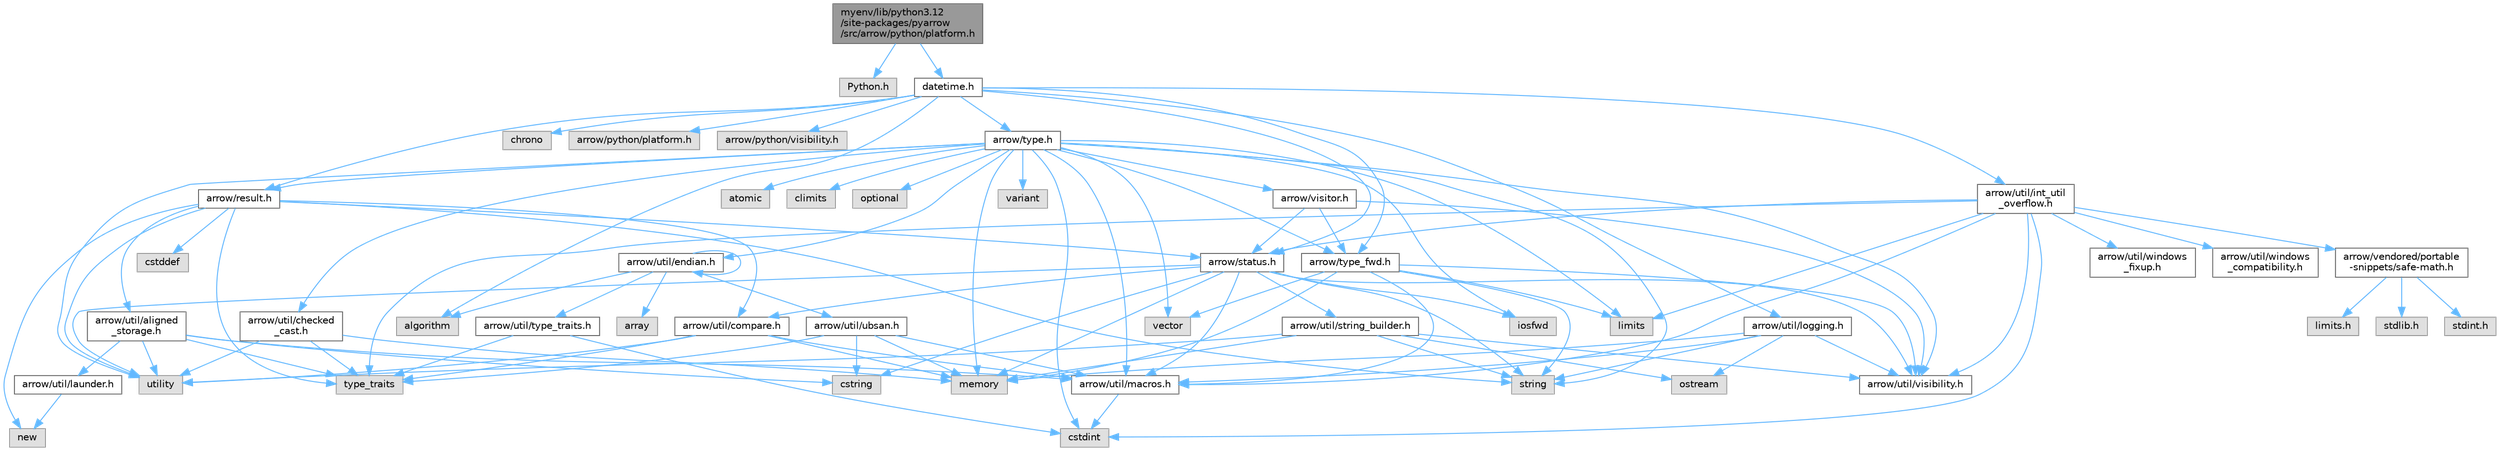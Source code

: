 digraph "myenv/lib/python3.12/site-packages/pyarrow/src/arrow/python/platform.h"
{
 // LATEX_PDF_SIZE
  bgcolor="transparent";
  edge [fontname=Helvetica,fontsize=10,labelfontname=Helvetica,labelfontsize=10];
  node [fontname=Helvetica,fontsize=10,shape=box,height=0.2,width=0.4];
  Node1 [id="Node000001",label="myenv/lib/python3.12\l/site-packages/pyarrow\l/src/arrow/python/platform.h",height=0.2,width=0.4,color="gray40", fillcolor="grey60", style="filled", fontcolor="black",tooltip=" "];
  Node1 -> Node2 [id="edge1_Node000001_Node000002",color="steelblue1",style="solid",tooltip=" "];
  Node2 [id="Node000002",label="Python.h",height=0.2,width=0.4,color="grey60", fillcolor="#E0E0E0", style="filled",tooltip=" "];
  Node1 -> Node3 [id="edge2_Node000001_Node000003",color="steelblue1",style="solid",tooltip=" "];
  Node3 [id="Node000003",label="datetime.h",height=0.2,width=0.4,color="grey40", fillcolor="white", style="filled",URL="$src_2arrow_2python_2datetime_8h.html",tooltip=" "];
  Node3 -> Node4 [id="edge3_Node000003_Node000004",color="steelblue1",style="solid",tooltip=" "];
  Node4 [id="Node000004",label="algorithm",height=0.2,width=0.4,color="grey60", fillcolor="#E0E0E0", style="filled",tooltip=" "];
  Node3 -> Node5 [id="edge4_Node000003_Node000005",color="steelblue1",style="solid",tooltip=" "];
  Node5 [id="Node000005",label="chrono",height=0.2,width=0.4,color="grey60", fillcolor="#E0E0E0", style="filled",tooltip=" "];
  Node3 -> Node6 [id="edge5_Node000003_Node000006",color="steelblue1",style="solid",tooltip=" "];
  Node6 [id="Node000006",label="arrow/python/platform.h",height=0.2,width=0.4,color="grey60", fillcolor="#E0E0E0", style="filled",tooltip=" "];
  Node3 -> Node7 [id="edge6_Node000003_Node000007",color="steelblue1",style="solid",tooltip=" "];
  Node7 [id="Node000007",label="arrow/python/visibility.h",height=0.2,width=0.4,color="grey60", fillcolor="#E0E0E0", style="filled",tooltip=" "];
  Node3 -> Node8 [id="edge7_Node000003_Node000008",color="steelblue1",style="solid",tooltip=" "];
  Node8 [id="Node000008",label="arrow/result.h",height=0.2,width=0.4,color="grey40", fillcolor="white", style="filled",URL="$result_8h.html",tooltip=" "];
  Node8 -> Node9 [id="edge8_Node000008_Node000009",color="steelblue1",style="solid",tooltip=" "];
  Node9 [id="Node000009",label="cstddef",height=0.2,width=0.4,color="grey60", fillcolor="#E0E0E0", style="filled",tooltip=" "];
  Node8 -> Node10 [id="edge9_Node000008_Node000010",color="steelblue1",style="solid",tooltip=" "];
  Node10 [id="Node000010",label="new",height=0.2,width=0.4,color="grey60", fillcolor="#E0E0E0", style="filled",tooltip=" "];
  Node8 -> Node11 [id="edge10_Node000008_Node000011",color="steelblue1",style="solid",tooltip=" "];
  Node11 [id="Node000011",label="string",height=0.2,width=0.4,color="grey60", fillcolor="#E0E0E0", style="filled",tooltip=" "];
  Node8 -> Node12 [id="edge11_Node000008_Node000012",color="steelblue1",style="solid",tooltip=" "];
  Node12 [id="Node000012",label="type_traits",height=0.2,width=0.4,color="grey60", fillcolor="#E0E0E0", style="filled",tooltip=" "];
  Node8 -> Node13 [id="edge12_Node000008_Node000013",color="steelblue1",style="solid",tooltip=" "];
  Node13 [id="Node000013",label="utility",height=0.2,width=0.4,color="grey60", fillcolor="#E0E0E0", style="filled",tooltip=" "];
  Node8 -> Node14 [id="edge13_Node000008_Node000014",color="steelblue1",style="solid",tooltip=" "];
  Node14 [id="Node000014",label="arrow/status.h",height=0.2,width=0.4,color="grey40", fillcolor="white", style="filled",URL="$status_8h.html",tooltip=" "];
  Node14 -> Node15 [id="edge14_Node000014_Node000015",color="steelblue1",style="solid",tooltip=" "];
  Node15 [id="Node000015",label="cstring",height=0.2,width=0.4,color="grey60", fillcolor="#E0E0E0", style="filled",tooltip=" "];
  Node14 -> Node16 [id="edge15_Node000014_Node000016",color="steelblue1",style="solid",tooltip=" "];
  Node16 [id="Node000016",label="iosfwd",height=0.2,width=0.4,color="grey60", fillcolor="#E0E0E0", style="filled",tooltip=" "];
  Node14 -> Node17 [id="edge16_Node000014_Node000017",color="steelblue1",style="solid",tooltip=" "];
  Node17 [id="Node000017",label="memory",height=0.2,width=0.4,color="grey60", fillcolor="#E0E0E0", style="filled",tooltip=" "];
  Node14 -> Node11 [id="edge17_Node000014_Node000011",color="steelblue1",style="solid",tooltip=" "];
  Node14 -> Node13 [id="edge18_Node000014_Node000013",color="steelblue1",style="solid",tooltip=" "];
  Node14 -> Node18 [id="edge19_Node000014_Node000018",color="steelblue1",style="solid",tooltip=" "];
  Node18 [id="Node000018",label="arrow/util/compare.h",height=0.2,width=0.4,color="grey40", fillcolor="white", style="filled",URL="$util_2compare_8h.html",tooltip=" "];
  Node18 -> Node17 [id="edge20_Node000018_Node000017",color="steelblue1",style="solid",tooltip=" "];
  Node18 -> Node12 [id="edge21_Node000018_Node000012",color="steelblue1",style="solid",tooltip=" "];
  Node18 -> Node13 [id="edge22_Node000018_Node000013",color="steelblue1",style="solid",tooltip=" "];
  Node18 -> Node19 [id="edge23_Node000018_Node000019",color="steelblue1",style="solid",tooltip=" "];
  Node19 [id="Node000019",label="arrow/util/macros.h",height=0.2,width=0.4,color="grey40", fillcolor="white", style="filled",URL="$macros_8h.html",tooltip=" "];
  Node19 -> Node20 [id="edge24_Node000019_Node000020",color="steelblue1",style="solid",tooltip=" "];
  Node20 [id="Node000020",label="cstdint",height=0.2,width=0.4,color="grey60", fillcolor="#E0E0E0", style="filled",tooltip=" "];
  Node14 -> Node19 [id="edge25_Node000014_Node000019",color="steelblue1",style="solid",tooltip=" "];
  Node14 -> Node21 [id="edge26_Node000014_Node000021",color="steelblue1",style="solid",tooltip=" "];
  Node21 [id="Node000021",label="arrow/util/string_builder.h",height=0.2,width=0.4,color="grey40", fillcolor="white", style="filled",URL="$string__builder_8h.html",tooltip=" "];
  Node21 -> Node17 [id="edge27_Node000021_Node000017",color="steelblue1",style="solid",tooltip=" "];
  Node21 -> Node22 [id="edge28_Node000021_Node000022",color="steelblue1",style="solid",tooltip=" "];
  Node22 [id="Node000022",label="ostream",height=0.2,width=0.4,color="grey60", fillcolor="#E0E0E0", style="filled",tooltip=" "];
  Node21 -> Node11 [id="edge29_Node000021_Node000011",color="steelblue1",style="solid",tooltip=" "];
  Node21 -> Node13 [id="edge30_Node000021_Node000013",color="steelblue1",style="solid",tooltip=" "];
  Node21 -> Node23 [id="edge31_Node000021_Node000023",color="steelblue1",style="solid",tooltip=" "];
  Node23 [id="Node000023",label="arrow/util/visibility.h",height=0.2,width=0.4,color="grey40", fillcolor="white", style="filled",URL="$include_2arrow_2util_2visibility_8h.html",tooltip=" "];
  Node14 -> Node23 [id="edge32_Node000014_Node000023",color="steelblue1",style="solid",tooltip=" "];
  Node8 -> Node24 [id="edge33_Node000008_Node000024",color="steelblue1",style="solid",tooltip=" "];
  Node24 [id="Node000024",label="arrow/util/aligned\l_storage.h",height=0.2,width=0.4,color="grey40", fillcolor="white", style="filled",URL="$aligned__storage_8h.html",tooltip=" "];
  Node24 -> Node15 [id="edge34_Node000024_Node000015",color="steelblue1",style="solid",tooltip=" "];
  Node24 -> Node12 [id="edge35_Node000024_Node000012",color="steelblue1",style="solid",tooltip=" "];
  Node24 -> Node13 [id="edge36_Node000024_Node000013",color="steelblue1",style="solid",tooltip=" "];
  Node24 -> Node25 [id="edge37_Node000024_Node000025",color="steelblue1",style="solid",tooltip=" "];
  Node25 [id="Node000025",label="arrow/util/launder.h",height=0.2,width=0.4,color="grey40", fillcolor="white", style="filled",URL="$launder_8h.html",tooltip=" "];
  Node25 -> Node10 [id="edge38_Node000025_Node000010",color="steelblue1",style="solid",tooltip=" "];
  Node24 -> Node19 [id="edge39_Node000024_Node000019",color="steelblue1",style="solid",tooltip=" "];
  Node8 -> Node18 [id="edge40_Node000008_Node000018",color="steelblue1",style="solid",tooltip=" "];
  Node3 -> Node14 [id="edge41_Node000003_Node000014",color="steelblue1",style="solid",tooltip=" "];
  Node3 -> Node26 [id="edge42_Node000003_Node000026",color="steelblue1",style="solid",tooltip=" "];
  Node26 [id="Node000026",label="arrow/type.h",height=0.2,width=0.4,color="grey40", fillcolor="white", style="filled",URL="$type_8h.html",tooltip=" "];
  Node26 -> Node27 [id="edge43_Node000026_Node000027",color="steelblue1",style="solid",tooltip=" "];
  Node27 [id="Node000027",label="atomic",height=0.2,width=0.4,color="grey60", fillcolor="#E0E0E0", style="filled",tooltip=" "];
  Node26 -> Node28 [id="edge44_Node000026_Node000028",color="steelblue1",style="solid",tooltip=" "];
  Node28 [id="Node000028",label="climits",height=0.2,width=0.4,color="grey60", fillcolor="#E0E0E0", style="filled",tooltip=" "];
  Node26 -> Node20 [id="edge45_Node000026_Node000020",color="steelblue1",style="solid",tooltip=" "];
  Node26 -> Node16 [id="edge46_Node000026_Node000016",color="steelblue1",style="solid",tooltip=" "];
  Node26 -> Node29 [id="edge47_Node000026_Node000029",color="steelblue1",style="solid",tooltip=" "];
  Node29 [id="Node000029",label="limits",height=0.2,width=0.4,color="grey60", fillcolor="#E0E0E0", style="filled",tooltip=" "];
  Node26 -> Node17 [id="edge48_Node000026_Node000017",color="steelblue1",style="solid",tooltip=" "];
  Node26 -> Node30 [id="edge49_Node000026_Node000030",color="steelblue1",style="solid",tooltip=" "];
  Node30 [id="Node000030",label="optional",height=0.2,width=0.4,color="grey60", fillcolor="#E0E0E0", style="filled",tooltip=" "];
  Node26 -> Node11 [id="edge50_Node000026_Node000011",color="steelblue1",style="solid",tooltip=" "];
  Node26 -> Node13 [id="edge51_Node000026_Node000013",color="steelblue1",style="solid",tooltip=" "];
  Node26 -> Node31 [id="edge52_Node000026_Node000031",color="steelblue1",style="solid",tooltip=" "];
  Node31 [id="Node000031",label="variant",height=0.2,width=0.4,color="grey60", fillcolor="#E0E0E0", style="filled",tooltip=" "];
  Node26 -> Node32 [id="edge53_Node000026_Node000032",color="steelblue1",style="solid",tooltip=" "];
  Node32 [id="Node000032",label="vector",height=0.2,width=0.4,color="grey60", fillcolor="#E0E0E0", style="filled",tooltip=" "];
  Node26 -> Node8 [id="edge54_Node000026_Node000008",color="steelblue1",style="solid",tooltip=" "];
  Node26 -> Node33 [id="edge55_Node000026_Node000033",color="steelblue1",style="solid",tooltip=" "];
  Node33 [id="Node000033",label="arrow/type_fwd.h",height=0.2,width=0.4,color="grey40", fillcolor="white", style="filled",URL="$arrow_2type__fwd_8h.html",tooltip=" "];
  Node33 -> Node29 [id="edge56_Node000033_Node000029",color="steelblue1",style="solid",tooltip=" "];
  Node33 -> Node17 [id="edge57_Node000033_Node000017",color="steelblue1",style="solid",tooltip=" "];
  Node33 -> Node11 [id="edge58_Node000033_Node000011",color="steelblue1",style="solid",tooltip=" "];
  Node33 -> Node32 [id="edge59_Node000033_Node000032",color="steelblue1",style="solid",tooltip=" "];
  Node33 -> Node19 [id="edge60_Node000033_Node000019",color="steelblue1",style="solid",tooltip=" "];
  Node33 -> Node23 [id="edge61_Node000033_Node000023",color="steelblue1",style="solid",tooltip=" "];
  Node26 -> Node34 [id="edge62_Node000026_Node000034",color="steelblue1",style="solid",tooltip=" "];
  Node34 [id="Node000034",label="arrow/util/checked\l_cast.h",height=0.2,width=0.4,color="grey40", fillcolor="white", style="filled",URL="$checked__cast_8h.html",tooltip=" "];
  Node34 -> Node17 [id="edge63_Node000034_Node000017",color="steelblue1",style="solid",tooltip=" "];
  Node34 -> Node12 [id="edge64_Node000034_Node000012",color="steelblue1",style="solid",tooltip=" "];
  Node34 -> Node13 [id="edge65_Node000034_Node000013",color="steelblue1",style="solid",tooltip=" "];
  Node26 -> Node35 [id="edge66_Node000026_Node000035",color="steelblue1",style="solid",tooltip=" "];
  Node35 [id="Node000035",label="arrow/util/endian.h",height=0.2,width=0.4,color="grey40", fillcolor="white", style="filled",URL="$endian_8h.html",tooltip=" "];
  Node35 -> Node35 [id="edge67_Node000035_Node000035",color="steelblue1",style="solid",tooltip=" "];
  Node35 -> Node4 [id="edge68_Node000035_Node000004",color="steelblue1",style="solid",tooltip=" "];
  Node35 -> Node36 [id="edge69_Node000035_Node000036",color="steelblue1",style="solid",tooltip=" "];
  Node36 [id="Node000036",label="array",height=0.2,width=0.4,color="grey60", fillcolor="#E0E0E0", style="filled",tooltip=" "];
  Node35 -> Node37 [id="edge70_Node000035_Node000037",color="steelblue1",style="solid",tooltip=" "];
  Node37 [id="Node000037",label="arrow/util/type_traits.h",height=0.2,width=0.4,color="grey40", fillcolor="white", style="filled",URL="$include_2arrow_2util_2type__traits_8h.html",tooltip=" "];
  Node37 -> Node20 [id="edge71_Node000037_Node000020",color="steelblue1",style="solid",tooltip=" "];
  Node37 -> Node12 [id="edge72_Node000037_Node000012",color="steelblue1",style="solid",tooltip=" "];
  Node35 -> Node38 [id="edge73_Node000035_Node000038",color="steelblue1",style="solid",tooltip=" "];
  Node38 [id="Node000038",label="arrow/util/ubsan.h",height=0.2,width=0.4,color="grey40", fillcolor="white", style="filled",URL="$ubsan_8h.html",tooltip=" "];
  Node38 -> Node15 [id="edge74_Node000038_Node000015",color="steelblue1",style="solid",tooltip=" "];
  Node38 -> Node17 [id="edge75_Node000038_Node000017",color="steelblue1",style="solid",tooltip=" "];
  Node38 -> Node12 [id="edge76_Node000038_Node000012",color="steelblue1",style="solid",tooltip=" "];
  Node38 -> Node19 [id="edge77_Node000038_Node000019",color="steelblue1",style="solid",tooltip=" "];
  Node26 -> Node19 [id="edge78_Node000026_Node000019",color="steelblue1",style="solid",tooltip=" "];
  Node26 -> Node23 [id="edge79_Node000026_Node000023",color="steelblue1",style="solid",tooltip=" "];
  Node26 -> Node39 [id="edge80_Node000026_Node000039",color="steelblue1",style="solid",tooltip=" "];
  Node39 [id="Node000039",label="arrow/visitor.h",height=0.2,width=0.4,color="grey40", fillcolor="white", style="filled",URL="$visitor_8h.html",tooltip=" "];
  Node39 -> Node14 [id="edge81_Node000039_Node000014",color="steelblue1",style="solid",tooltip=" "];
  Node39 -> Node33 [id="edge82_Node000039_Node000033",color="steelblue1",style="solid",tooltip=" "];
  Node39 -> Node23 [id="edge83_Node000039_Node000023",color="steelblue1",style="solid",tooltip=" "];
  Node3 -> Node33 [id="edge84_Node000003_Node000033",color="steelblue1",style="solid",tooltip=" "];
  Node3 -> Node40 [id="edge85_Node000003_Node000040",color="steelblue1",style="solid",tooltip=" "];
  Node40 [id="Node000040",label="arrow/util/int_util\l_overflow.h",height=0.2,width=0.4,color="grey40", fillcolor="white", style="filled",URL="$int__util__overflow_8h.html",tooltip=" "];
  Node40 -> Node20 [id="edge86_Node000040_Node000020",color="steelblue1",style="solid",tooltip=" "];
  Node40 -> Node29 [id="edge87_Node000040_Node000029",color="steelblue1",style="solid",tooltip=" "];
  Node40 -> Node12 [id="edge88_Node000040_Node000012",color="steelblue1",style="solid",tooltip=" "];
  Node40 -> Node14 [id="edge89_Node000040_Node000014",color="steelblue1",style="solid",tooltip=" "];
  Node40 -> Node19 [id="edge90_Node000040_Node000019",color="steelblue1",style="solid",tooltip=" "];
  Node40 -> Node23 [id="edge91_Node000040_Node000023",color="steelblue1",style="solid",tooltip=" "];
  Node40 -> Node41 [id="edge92_Node000040_Node000041",color="steelblue1",style="solid",tooltip=" "];
  Node41 [id="Node000041",label="arrow/util/windows\l_compatibility.h",height=0.2,width=0.4,color="grey40", fillcolor="white", style="filled",URL="$arrow_2util_2windows__compatibility_8h.html",tooltip=" "];
  Node40 -> Node42 [id="edge93_Node000040_Node000042",color="steelblue1",style="solid",tooltip=" "];
  Node42 [id="Node000042",label="arrow/vendored/portable\l-snippets/safe-math.h",height=0.2,width=0.4,color="grey40", fillcolor="white", style="filled",URL="$safe-math_8h.html",tooltip=" "];
  Node42 -> Node43 [id="edge94_Node000042_Node000043",color="steelblue1",style="solid",tooltip=" "];
  Node43 [id="Node000043",label="stdint.h",height=0.2,width=0.4,color="grey60", fillcolor="#E0E0E0", style="filled",tooltip=" "];
  Node42 -> Node44 [id="edge95_Node000042_Node000044",color="steelblue1",style="solid",tooltip=" "];
  Node44 [id="Node000044",label="limits.h",height=0.2,width=0.4,color="grey60", fillcolor="#E0E0E0", style="filled",tooltip=" "];
  Node42 -> Node45 [id="edge96_Node000042_Node000045",color="steelblue1",style="solid",tooltip=" "];
  Node45 [id="Node000045",label="stdlib.h",height=0.2,width=0.4,color="grey60", fillcolor="#E0E0E0", style="filled",tooltip=" "];
  Node40 -> Node46 [id="edge97_Node000040_Node000046",color="steelblue1",style="solid",tooltip=" "];
  Node46 [id="Node000046",label="arrow/util/windows\l_fixup.h",height=0.2,width=0.4,color="grey40", fillcolor="white", style="filled",URL="$arrow_2util_2windows__fixup_8h.html",tooltip=" "];
  Node3 -> Node47 [id="edge98_Node000003_Node000047",color="steelblue1",style="solid",tooltip=" "];
  Node47 [id="Node000047",label="arrow/util/logging.h",height=0.2,width=0.4,color="grey40", fillcolor="white", style="filled",URL="$logging_8h.html",tooltip=" "];
  Node47 -> Node17 [id="edge99_Node000047_Node000017",color="steelblue1",style="solid",tooltip=" "];
  Node47 -> Node22 [id="edge100_Node000047_Node000022",color="steelblue1",style="solid",tooltip=" "];
  Node47 -> Node11 [id="edge101_Node000047_Node000011",color="steelblue1",style="solid",tooltip=" "];
  Node47 -> Node19 [id="edge102_Node000047_Node000019",color="steelblue1",style="solid",tooltip=" "];
  Node47 -> Node23 [id="edge103_Node000047_Node000023",color="steelblue1",style="solid",tooltip=" "];
}
